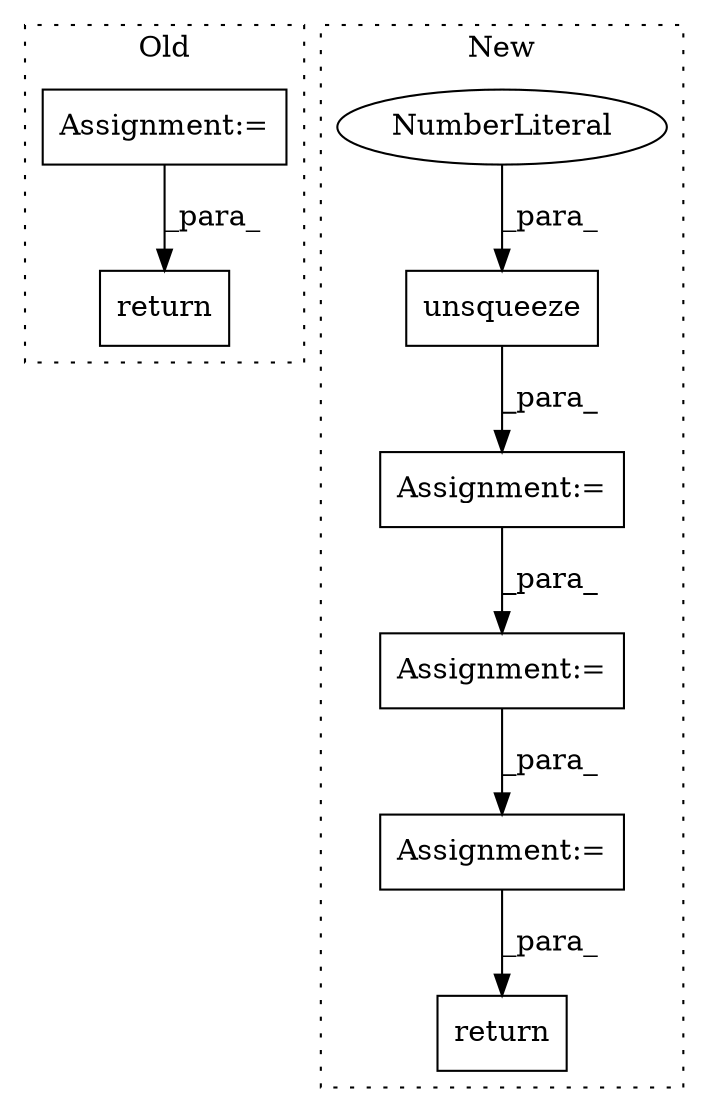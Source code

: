digraph G {
subgraph cluster0 {
1 [label="return" a="41" s="3963" l="7" shape="box"];
6 [label="Assignment:=" a="7" s="3377" l="3" shape="box"];
label = "Old";
style="dotted";
}
subgraph cluster1 {
2 [label="unsqueeze" a="32" s="4456,4467" l="10,1" shape="box"];
3 [label="return" a="41" s="4805" l="12" shape="box"];
4 [label="NumberLiteral" a="34" s="4466" l="1" shape="ellipse"];
5 [label="Assignment:=" a="7" s="4617" l="1" shape="box"];
7 [label="Assignment:=" a="7" s="4786" l="1" shape="box"];
8 [label="Assignment:=" a="7" s="4435" l="1" shape="box"];
label = "New";
style="dotted";
}
2 -> 8 [label="_para_"];
4 -> 2 [label="_para_"];
5 -> 7 [label="_para_"];
6 -> 1 [label="_para_"];
7 -> 3 [label="_para_"];
8 -> 5 [label="_para_"];
}